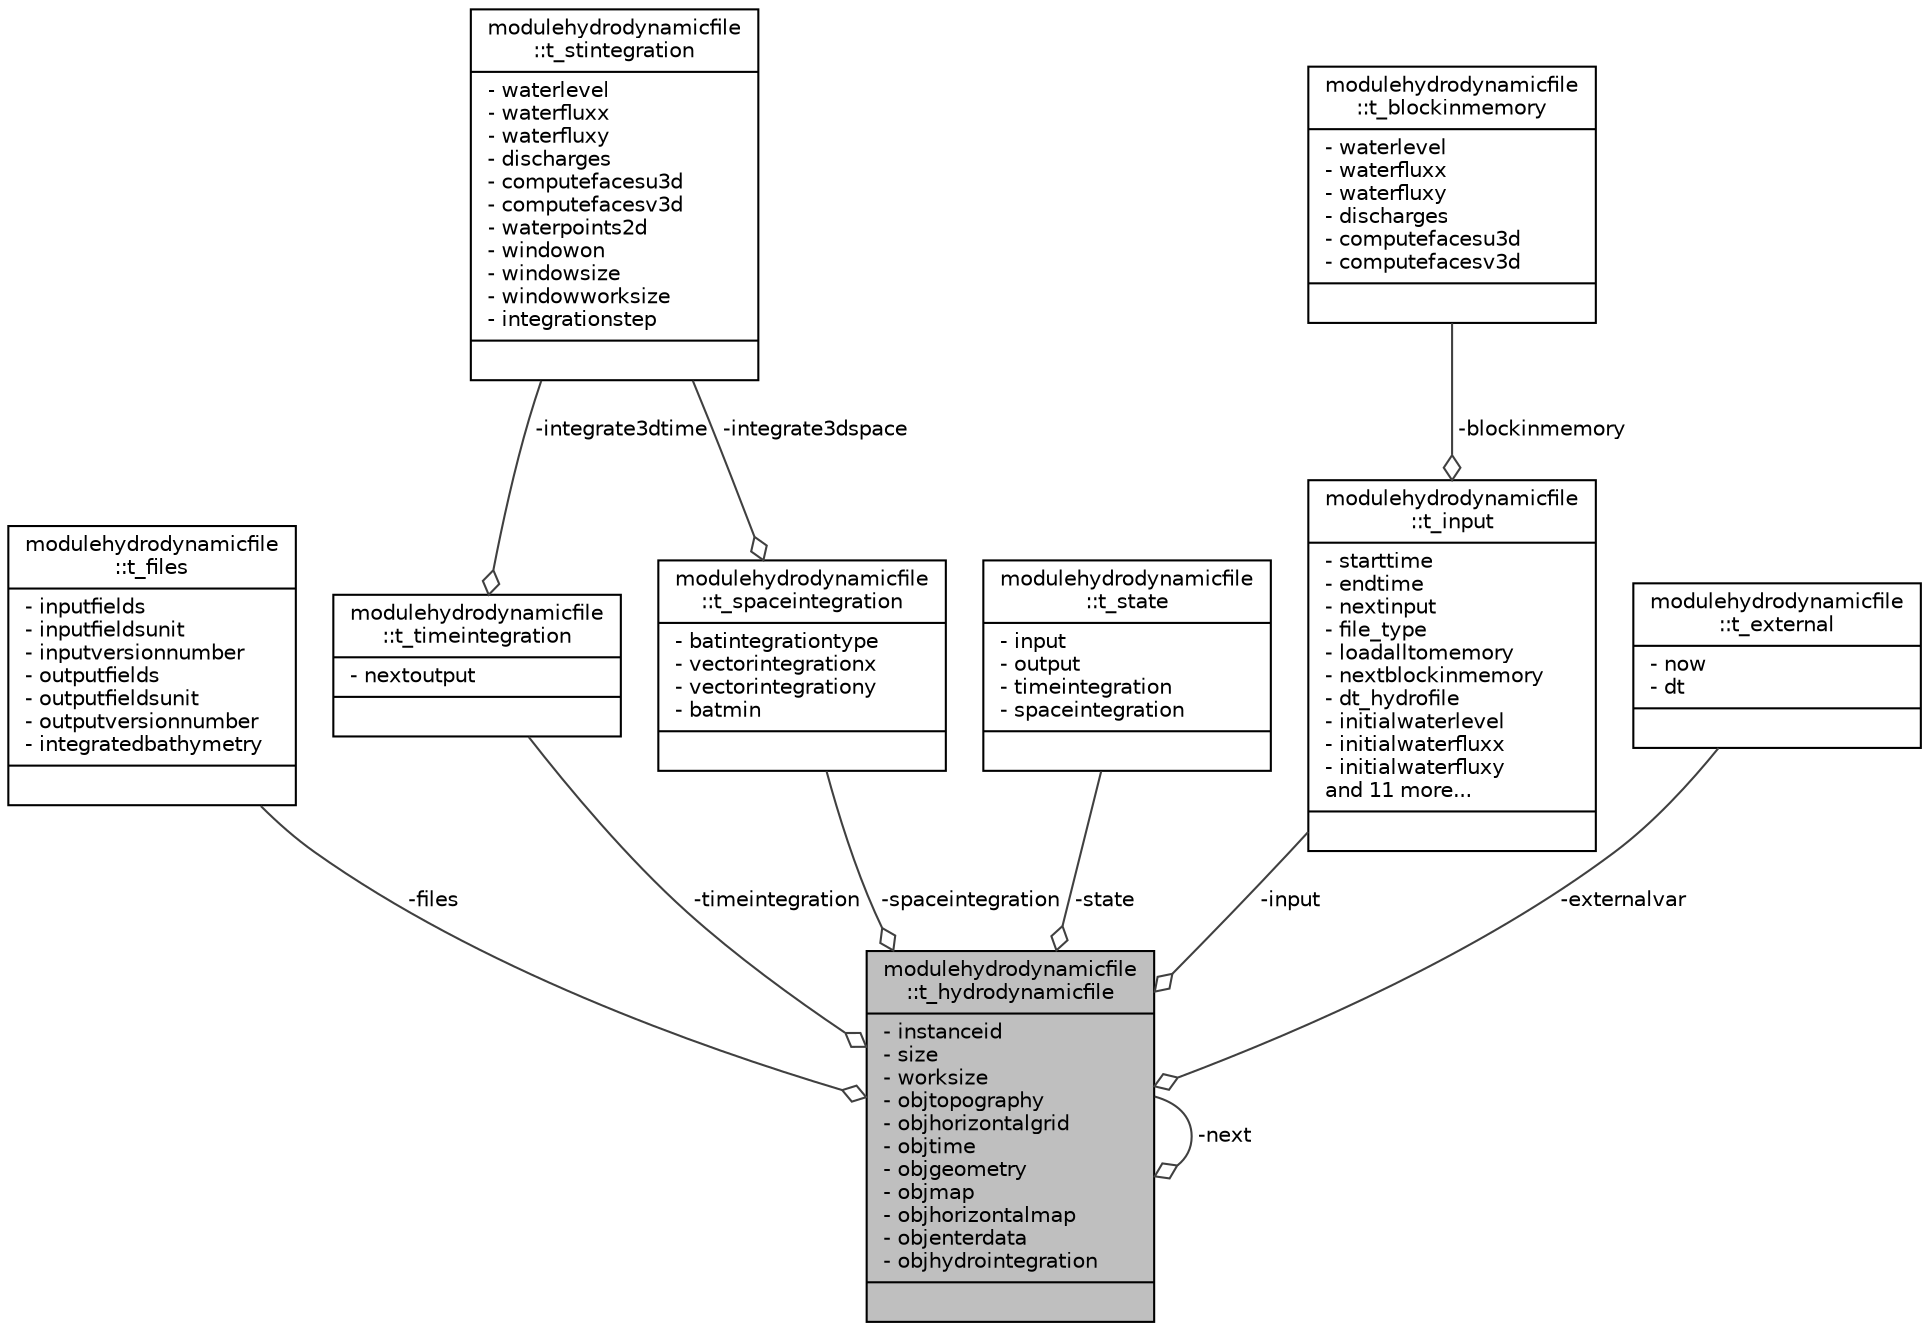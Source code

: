 digraph "modulehydrodynamicfile::t_hydrodynamicfile"
{
 // LATEX_PDF_SIZE
  edge [fontname="Helvetica",fontsize="10",labelfontname="Helvetica",labelfontsize="10"];
  node [fontname="Helvetica",fontsize="10",shape=record];
  Node1 [label="{modulehydrodynamicfile\l::t_hydrodynamicfile\n|- instanceid\l- size\l- worksize\l- objtopography\l- objhorizontalgrid\l- objtime\l- objgeometry\l- objmap\l- objhorizontalmap\l- objenterdata\l- objhydrointegration\l|}",height=0.2,width=0.4,color="black", fillcolor="grey75", style="filled", fontcolor="black",tooltip=" "];
  Node2 -> Node1 [color="grey25",fontsize="10",style="solid",label=" -files" ,arrowhead="odiamond",fontname="Helvetica"];
  Node2 [label="{modulehydrodynamicfile\l::t_files\n|- inputfields\l- inputfieldsunit\l- inputversionnumber\l- outputfields\l- outputfieldsunit\l- outputversionnumber\l- integratedbathymetry\l|}",height=0.2,width=0.4,color="black", fillcolor="white", style="filled",URL="$structmodulehydrodynamicfile_1_1t__files.html",tooltip=" "];
  Node3 -> Node1 [color="grey25",fontsize="10",style="solid",label=" -timeintegration" ,arrowhead="odiamond",fontname="Helvetica"];
  Node3 [label="{modulehydrodynamicfile\l::t_timeintegration\n|- nextoutput\l|}",height=0.2,width=0.4,color="black", fillcolor="white", style="filled",URL="$structmodulehydrodynamicfile_1_1t__timeintegration.html",tooltip=" "];
  Node4 -> Node3 [color="grey25",fontsize="10",style="solid",label=" -integrate3dtime" ,arrowhead="odiamond",fontname="Helvetica"];
  Node4 [label="{modulehydrodynamicfile\l::t_stintegration\n|- waterlevel\l- waterfluxx\l- waterfluxy\l- discharges\l- computefacesu3d\l- computefacesv3d\l- waterpoints2d\l- windowon\l- windowsize\l- windowworksize\l- integrationstep\l|}",height=0.2,width=0.4,color="black", fillcolor="white", style="filled",URL="$structmodulehydrodynamicfile_1_1t__stintegration.html",tooltip=" "];
  Node1 -> Node1 [color="grey25",fontsize="10",style="solid",label=" -next" ,arrowhead="odiamond",fontname="Helvetica"];
  Node5 -> Node1 [color="grey25",fontsize="10",style="solid",label=" -state" ,arrowhead="odiamond",fontname="Helvetica"];
  Node5 [label="{modulehydrodynamicfile\l::t_state\n|- input\l- output\l- timeintegration\l- spaceintegration\l|}",height=0.2,width=0.4,color="black", fillcolor="white", style="filled",URL="$structmodulehydrodynamicfile_1_1t__state.html",tooltip=" "];
  Node6 -> Node1 [color="grey25",fontsize="10",style="solid",label=" -spaceintegration" ,arrowhead="odiamond",fontname="Helvetica"];
  Node6 [label="{modulehydrodynamicfile\l::t_spaceintegration\n|- batintegrationtype\l- vectorintegrationx\l- vectorintegrationy\l- batmin\l|}",height=0.2,width=0.4,color="black", fillcolor="white", style="filled",URL="$structmodulehydrodynamicfile_1_1t__spaceintegration.html",tooltip=" "];
  Node4 -> Node6 [color="grey25",fontsize="10",style="solid",label=" -integrate3dspace" ,arrowhead="odiamond",fontname="Helvetica"];
  Node7 -> Node1 [color="grey25",fontsize="10",style="solid",label=" -input" ,arrowhead="odiamond",fontname="Helvetica"];
  Node7 [label="{modulehydrodynamicfile\l::t_input\n|- starttime\l- endtime\l- nextinput\l- file_type\l- loadalltomemory\l- nextblockinmemory\l- dt_hydrofile\l- initialwaterlevel\l- initialwaterfluxx\l- initialwaterfluxy\land 11 more...\l|}",height=0.2,width=0.4,color="black", fillcolor="white", style="filled",URL="$structmodulehydrodynamicfile_1_1t__input.html",tooltip=" "];
  Node8 -> Node7 [color="grey25",fontsize="10",style="solid",label=" -blockinmemory" ,arrowhead="odiamond",fontname="Helvetica"];
  Node8 [label="{modulehydrodynamicfile\l::t_blockinmemory\n|- waterlevel\l- waterfluxx\l- waterfluxy\l- discharges\l- computefacesu3d\l- computefacesv3d\l|}",height=0.2,width=0.4,color="black", fillcolor="white", style="filled",URL="$structmodulehydrodynamicfile_1_1t__blockinmemory.html",tooltip=" "];
  Node9 -> Node1 [color="grey25",fontsize="10",style="solid",label=" -externalvar" ,arrowhead="odiamond",fontname="Helvetica"];
  Node9 [label="{modulehydrodynamicfile\l::t_external\n|- now\l- dt\l|}",height=0.2,width=0.4,color="black", fillcolor="white", style="filled",URL="$structmodulehydrodynamicfile_1_1t__external.html",tooltip=" "];
}
